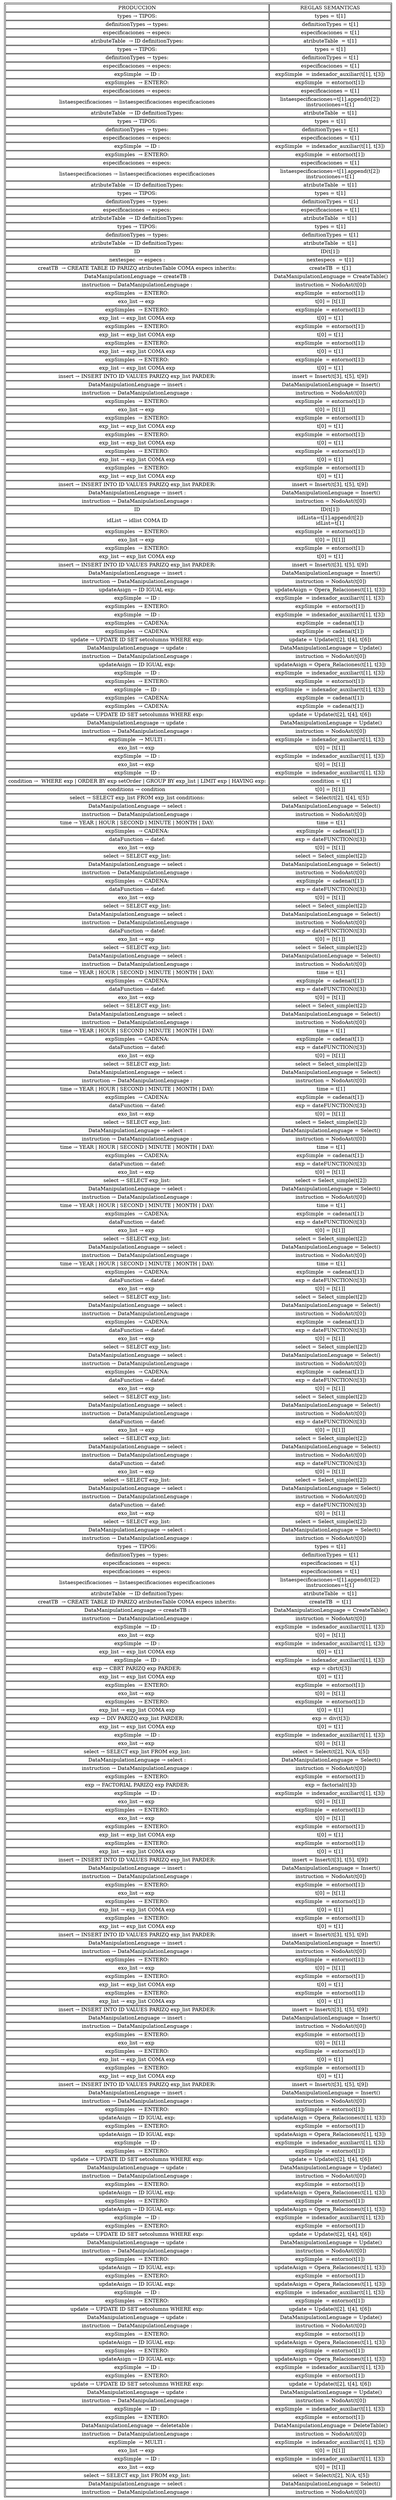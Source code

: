 digraph g {
	node [height=.1 shape=plaintext]
	table [label=<<TABLE><TR><TD>PRODUCCION</TD><TD>REGLAS SEMANTICAS</TD></TR><TR> 
 <TD> types → TIPOS: </TD> 
 <TD> types = t[1] </TD> 
 </TR> 
<TR> 
 <TD> definitionTypes → types: </TD> 
 <TD> definitionTypes = t[1] </TD> 
 </TR> 
<TR> 
 <TD> especificaciones → especs: </TD> 
 <TD> especificaciones = t[1] </TD> 
 </TR> 
<TR> 
 <TD> atributeTable  → ID definitionTypes: </TD> 
 <TD> atributeTable  = t[1] </TD> 
 </TR> 
<TR> 
 <TD> types → TIPOS: </TD> 
 <TD> types = t[1] </TD> 
 </TR> 
<TR> 
 <TD> definitionTypes → types: </TD> 
 <TD> definitionTypes = t[1] </TD> 
 </TR> 
<TR> 
 <TD> especificaciones → especs: </TD> 
 <TD> especificaciones = t[1] </TD> 
 </TR> 
<TR> 
 <TD> expSimple  → ID : </TD> 
 <TD> expSimple  = indexador_auxiliar(t[1], t[3]) </TD> 
 </TR> 
<TR> 
 <TD> expSimples  → ENTERO: </TD> 
 <TD> expSimple  = entorno(t[1]) </TD> 
 </TR> 
<TR> 
 <TD> especificaciones → especs: </TD> 
 <TD> especificaciones = t[1] </TD> 
 </TR> 
<TR><TD> listaespecificaciones → listaespecificaciones especificaciones </TD><TD> listaespecificaciones=t[1].append(t[2]) <BR/> instrucciones=t[1] </TD></TR><TR> 
 <TD> atributeTable  → ID definitionTypes: </TD> 
 <TD> atributeTable  = t[1] </TD> 
 </TR> 
<TR> 
 <TD> types → TIPOS: </TD> 
 <TD> types = t[1] </TD> 
 </TR> 
<TR> 
 <TD> definitionTypes → types: </TD> 
 <TD> definitionTypes = t[1] </TD> 
 </TR> 
<TR> 
 <TD> especificaciones → especs: </TD> 
 <TD> especificaciones = t[1] </TD> 
 </TR> 
<TR> 
 <TD> expSimple  → ID : </TD> 
 <TD> expSimple  = indexador_auxiliar(t[1], t[3]) </TD> 
 </TR> 
<TR> 
 <TD> expSimples  → ENTERO: </TD> 
 <TD> expSimple  = entorno(t[1]) </TD> 
 </TR> 
<TR> 
 <TD> especificaciones → especs: </TD> 
 <TD> especificaciones = t[1] </TD> 
 </TR> 
<TR><TD> listaespecificaciones → listaespecificaciones especificaciones </TD><TD> listaespecificaciones=t[1].append(t[2]) <BR/> instrucciones=t[1] </TD></TR><TR> 
 <TD> atributeTable  → ID definitionTypes: </TD> 
 <TD> atributeTable  = t[1] </TD> 
 </TR> 
<TR> 
 <TD> types → TIPOS: </TD> 
 <TD> types = t[1] </TD> 
 </TR> 
<TR> 
 <TD> definitionTypes → types: </TD> 
 <TD> definitionTypes = t[1] </TD> 
 </TR> 
<TR> 
 <TD> especificaciones → especs: </TD> 
 <TD> especificaciones = t[1] </TD> 
 </TR> 
<TR> 
 <TD> atributeTable  → ID definitionTypes: </TD> 
 <TD> atributeTable  = t[1] </TD> 
 </TR> 
<TR> 
 <TD> types → TIPOS: </TD> 
 <TD> types = t[1] </TD> 
 </TR> 
<TR> 
 <TD> definitionTypes → types: </TD> 
 <TD> definitionTypes = t[1] </TD> 
 </TR> 
<TR> 
 <TD> atributeTable  → ID definitionTypes: </TD> 
 <TD> atributeTable  = t[1] </TD> 
 </TR> 

 <TR><TD> ID </TD><TD> ID(t[1]) </TD></TR><TR> 
 <TD> nextespec  → especs : </TD> 
 <TD> nextespecs  = t[1] </TD> 
 </TR> 
<TR> 
 <TD> creatTB  → CREATE TABLE ID PARIZQ atributesTable COMA especs inherits: </TD> 
 <TD> createTB  = t[1] </TD> 
 </TR> 
<TR> 
 <TD> DataManipulationLenguage → createTB : </TD> 
 <TD>  DataManipulationLenguage = CreateTable() </TD> 
 </TR> 
<TR> 
 <TD> instruction → DataManipulationLenguage : </TD> 
 <TD>  instruction = NodoAst(t[0]) </TD> 
 </TR> 
<TR> 
 <TD> expSimples  → ENTERO: </TD> 
 <TD> expSimple  = entorno(t[1]) </TD> 
 </TR> 

 <TR><TD> exo_list → exp  </TD><TD> t[0] = [t[1]] </TD> </TR> <TR> 
 <TD> expSimples  → ENTERO: </TD> 
 <TD> expSimple  = entorno(t[1]) </TD> 
 </TR> 

 <TR><TD>  exp_list → exp_list COMA exp  </TD><TD> t[0] = t[1] </TD> </TR> <TR> 
 <TD> expSimples  → ENTERO: </TD> 
 <TD> expSimple  = entorno(t[1]) </TD> 
 </TR> 

 <TR><TD>  exp_list → exp_list COMA exp  </TD><TD> t[0] = t[1] </TD> </TR> <TR> 
 <TD> expSimples  → ENTERO: </TD> 
 <TD> expSimple  = entorno(t[1]) </TD> 
 </TR> 

 <TR><TD>  exp_list → exp_list COMA exp  </TD><TD> t[0] = t[1] </TD> </TR> <TR> 
 <TD> expSimples  → ENTERO: </TD> 
 <TD> expSimple  = entorno(t[1]) </TD> 
 </TR> 

 <TR><TD>  exp_list → exp_list COMA exp  </TD><TD> t[0] = t[1] </TD> </TR> <TR> 
 <TD> insert → INSERT INTO ID VALUES PARIZQ exp_list PARDER: </TD> 
 <TD> insert = Insert(t[3], t[5], t[9]) </TD> 
 </TR> 
<TR> 
 <TD> DataManipulationLenguage → insert : </TD> 
 <TD>  DataManipulationLenguage = Insert() </TD> 
 </TR> 
<TR> 
 <TD> instruction → DataManipulationLenguage : </TD> 
 <TD>  instruction = NodoAst(t[0]) </TD> 
 </TR> 
<TR> 
 <TD> expSimples  → ENTERO: </TD> 
 <TD> expSimple  = entorno(t[1]) </TD> 
 </TR> 

 <TR><TD> exo_list → exp  </TD><TD> t[0] = [t[1]] </TD> </TR> <TR> 
 <TD> expSimples  → ENTERO: </TD> 
 <TD> expSimple  = entorno(t[1]) </TD> 
 </TR> 

 <TR><TD>  exp_list → exp_list COMA exp  </TD><TD> t[0] = t[1] </TD> </TR> <TR> 
 <TD> expSimples  → ENTERO: </TD> 
 <TD> expSimple  = entorno(t[1]) </TD> 
 </TR> 

 <TR><TD>  exp_list → exp_list COMA exp  </TD><TD> t[0] = t[1] </TD> </TR> <TR> 
 <TD> expSimples  → ENTERO: </TD> 
 <TD> expSimple  = entorno(t[1]) </TD> 
 </TR> 

 <TR><TD>  exp_list → exp_list COMA exp  </TD><TD> t[0] = t[1] </TD> </TR> <TR> 
 <TD> expSimples  → ENTERO: </TD> 
 <TD> expSimple  = entorno(t[1]) </TD> 
 </TR> 

 <TR><TD>  exp_list → exp_list COMA exp  </TD><TD> t[0] = t[1] </TD> </TR> <TR> 
 <TD> insert → INSERT INTO ID VALUES PARIZQ exp_list PARDER: </TD> 
 <TD> insert = Insert(t[3], t[5], t[9]) </TD> 
 </TR> 
<TR> 
 <TD> DataManipulationLenguage → insert : </TD> 
 <TD>  DataManipulationLenguage = Insert() </TD> 
 </TR> 
<TR> 
 <TD> instruction → DataManipulationLenguage : </TD> 
 <TD>  instruction = NodoAst(t[0]) </TD> 
 </TR> 

 <TR><TD> ID </TD><TD> ID(t[1]) </TD></TR><TR><TD> idList → idlist COMA ID </TD><TD> iidLista=t[1].append(t[2]) <BR/> idList=t[1] </TD></TR><TR> 
 <TD> expSimples  → ENTERO: </TD> 
 <TD> expSimple  = entorno(t[1]) </TD> 
 </TR> 

 <TR><TD> exo_list → exp  </TD><TD> t[0] = [t[1]] </TD> </TR> <TR> 
 <TD> expSimples  → ENTERO: </TD> 
 <TD> expSimple  = entorno(t[1]) </TD> 
 </TR> 

 <TR><TD>  exp_list → exp_list COMA exp  </TD><TD> t[0] = t[1] </TD> </TR> <TR> 
 <TD> insert → INSERT INTO ID VALUES PARIZQ exp_list PARDER: </TD> 
 <TD> insert = Insert(t[3], t[5], t[9]) </TD> 
 </TR> 
<TR> 
 <TD> DataManipulationLenguage → insert : </TD> 
 <TD>  DataManipulationLenguage = Insert() </TD> 
 </TR> 
<TR> 
 <TD> instruction → DataManipulationLenguage : </TD> 
 <TD>  instruction = NodoAst(t[0]) </TD> 
 </TR> 
<TR> 
 <TD> updateAsign → ID IGUAL exp: </TD> 
 <TD> updateAsign = Opera_Relaciones(t[1], t[3]) </TD> 
 </TR> 
<TR> 
 <TD> expSimple  → ID : </TD> 
 <TD> expSimple  = indexador_auxiliar(t[1], t[3]) </TD> 
 </TR> 
<TR> 
 <TD> expSimples  → ENTERO: </TD> 
 <TD> expSimple  = entorno(t[1]) </TD> 
 </TR> 
<TR> 
 <TD> expSimple  → ID : </TD> 
 <TD> expSimple  = indexador_auxiliar(t[1], t[3]) </TD> 
 </TR> 
<TR> 
 <TD> expSimples  → CADENA: </TD> 
 <TD> expSimple  = cadena(t[1]) </TD> 
 </TR> 
<TR> 
 <TD> expSimples  → CADENA: </TD> 
 <TD> expSimple  = cadena(t[1]) </TD> 
 </TR> 
<TR> 
 <TD> update → UPDATE ID SET setcolumns WHERE exp: </TD> 
 <TD> update = Update(t[2], t[4], t[6]) </TD> 
 </TR> 
<TR> 
 <TD> DataManipulationLenguage → update : </TD> 
 <TD>  DataManipulationLenguage = Update() </TD> 
 </TR> 
<TR> 
 <TD> instruction → DataManipulationLenguage : </TD> 
 <TD>  instruction = NodoAst(t[0]) </TD> 
 </TR> 
<TR> 
 <TD> updateAsign → ID IGUAL exp: </TD> 
 <TD> updateAsign = Opera_Relaciones(t[1], t[3]) </TD> 
 </TR> 
<TR> 
 <TD> expSimple  → ID : </TD> 
 <TD> expSimple  = indexador_auxiliar(t[1], t[3]) </TD> 
 </TR> 
<TR> 
 <TD> expSimples  → ENTERO: </TD> 
 <TD> expSimple  = entorno(t[1]) </TD> 
 </TR> 
<TR> 
 <TD> expSimple  → ID : </TD> 
 <TD> expSimple  = indexador_auxiliar(t[1], t[3]) </TD> 
 </TR> 
<TR> 
 <TD> expSimples  → CADENA: </TD> 
 <TD> expSimple  = cadena(t[1]) </TD> 
 </TR> 
<TR> 
 <TD> expSimples  → CADENA: </TD> 
 <TD> expSimple  = cadena(t[1]) </TD> 
 </TR> 
<TR> 
 <TD> update → UPDATE ID SET setcolumns WHERE exp: </TD> 
 <TD> update = Update(t[2], t[4], t[6]) </TD> 
 </TR> 
<TR> 
 <TD> DataManipulationLenguage → update : </TD> 
 <TD>  DataManipulationLenguage = Update() </TD> 
 </TR> 
<TR> 
 <TD> instruction → DataManipulationLenguage : </TD> 
 <TD>  instruction = NodoAst(t[0]) </TD> 
 </TR> 
<TR> 
 <TD> expSimple  → MULTI : </TD> 
 <TD> expSimple  = indexador_auxiliar(t[1], t[3]) </TD> 
 </TR> 

 <TR><TD> exo_list → exp  </TD><TD> t[0] = [t[1]] </TD> </TR> <TR> 
 <TD> expSimple  → ID : </TD> 
 <TD> expSimple  = indexador_auxiliar(t[1], t[3]) </TD> 
 </TR> 

 <TR><TD> exo_list → exp  </TD><TD> t[0] = [t[1]] </TD> </TR> <TR> 
 <TD> expSimple  → ID : </TD> 
 <TD> expSimple  = indexador_auxiliar(t[1], t[3]) </TD> 
 </TR> 
<TR> 
 <TD> condition →  WHERE exp | ORDER BY exp setOrder | GROUP BY exp_list | LIMIT exp | HAVING exp: </TD> 
 <TD>  condition = t[1] </TD> 
 </TR> 

 <TR><TD> conditions → condition  </TD><TD> t[0] = [t[1]] </TD> </TR> <TR> 
 <TD> select → SELECT exp_list FROM exp_list conditions: </TD> 
 <TD>  select = Select(t[2], t[4], t[5]) </TD> 
 </TR> 
<TR> 
 <TD> DataManipulationLenguage → select : </TD> 
 <TD>  DataManipulationLenguage = Select() </TD> 
 </TR> 
<TR> 
 <TD> instruction → DataManipulationLenguage : </TD> 
 <TD>  instruction = NodoAst(t[0]) </TD> 
 </TR> 
<TR> 
 <TD> time → YEAR | HOUR | SECOND | MINUTE | MONTH | DAY: </TD> 
 <TD>  time = t[1] </TD> 
 </TR> 
<TR> 
 <TD> expSimples  → CADENA: </TD> 
 <TD> expSimple  = cadena(t[1]) </TD> 
 </TR> 
<TR> 
 <TD> dataFunction → datef: </TD> 
 <TD>  exp = dateFUNCTION(t[3]) </TD> 
 </TR> 

 <TR><TD> exo_list → exp  </TD><TD> t[0] = [t[1]] </TD> </TR> <TR> 
 <TD> select → SELECT exp_list: </TD> 
 <TD>  select = Select_simple(t[2]) </TD> 
 </TR> 
<TR> 
 <TD> DataManipulationLenguage → select : </TD> 
 <TD>  DataManipulationLenguage = Select() </TD> 
 </TR> 
<TR> 
 <TD> instruction → DataManipulationLenguage : </TD> 
 <TD>  instruction = NodoAst(t[0]) </TD> 
 </TR> 
<TR> 
 <TD> expSimples  → CADENA: </TD> 
 <TD> expSimple  = cadena(t[1]) </TD> 
 </TR> 
<TR> 
 <TD> dataFunction → datef: </TD> 
 <TD>  exp = dateFUNCTION(t[3]) </TD> 
 </TR> 

 <TR><TD> exo_list → exp  </TD><TD> t[0] = [t[1]] </TD> </TR> <TR> 
 <TD> select → SELECT exp_list: </TD> 
 <TD>  select = Select_simple(t[2]) </TD> 
 </TR> 
<TR> 
 <TD> DataManipulationLenguage → select : </TD> 
 <TD>  DataManipulationLenguage = Select() </TD> 
 </TR> 
<TR> 
 <TD> instruction → DataManipulationLenguage : </TD> 
 <TD>  instruction = NodoAst(t[0]) </TD> 
 </TR> 
<TR> 
 <TD> dataFunction → datef: </TD> 
 <TD>  exp = dateFUNCTION(t[3]) </TD> 
 </TR> 

 <TR><TD> exo_list → exp  </TD><TD> t[0] = [t[1]] </TD> </TR> <TR> 
 <TD> select → SELECT exp_list: </TD> 
 <TD>  select = Select_simple(t[2]) </TD> 
 </TR> 
<TR> 
 <TD> DataManipulationLenguage → select : </TD> 
 <TD>  DataManipulationLenguage = Select() </TD> 
 </TR> 
<TR> 
 <TD> instruction → DataManipulationLenguage : </TD> 
 <TD>  instruction = NodoAst(t[0]) </TD> 
 </TR> 
<TR> 
 <TD> time → YEAR | HOUR | SECOND | MINUTE | MONTH | DAY: </TD> 
 <TD>  time = t[1] </TD> 
 </TR> 
<TR> 
 <TD> expSimples  → CADENA: </TD> 
 <TD> expSimple  = cadena(t[1]) </TD> 
 </TR> 
<TR> 
 <TD> dataFunction → datef: </TD> 
 <TD>  exp = dateFUNCTION(t[3]) </TD> 
 </TR> 

 <TR><TD> exo_list → exp  </TD><TD> t[0] = [t[1]] </TD> </TR> <TR> 
 <TD> select → SELECT exp_list: </TD> 
 <TD>  select = Select_simple(t[2]) </TD> 
 </TR> 
<TR> 
 <TD> DataManipulationLenguage → select : </TD> 
 <TD>  DataManipulationLenguage = Select() </TD> 
 </TR> 
<TR> 
 <TD> instruction → DataManipulationLenguage : </TD> 
 <TD>  instruction = NodoAst(t[0]) </TD> 
 </TR> 
<TR> 
 <TD> time → YEAR | HOUR | SECOND | MINUTE | MONTH | DAY: </TD> 
 <TD>  time = t[1] </TD> 
 </TR> 
<TR> 
 <TD> expSimples  → CADENA: </TD> 
 <TD> expSimple  = cadena(t[1]) </TD> 
 </TR> 
<TR> 
 <TD> dataFunction → datef: </TD> 
 <TD>  exp = dateFUNCTION(t[3]) </TD> 
 </TR> 

 <TR><TD> exo_list → exp  </TD><TD> t[0] = [t[1]] </TD> </TR> <TR> 
 <TD> select → SELECT exp_list: </TD> 
 <TD>  select = Select_simple(t[2]) </TD> 
 </TR> 
<TR> 
 <TD> DataManipulationLenguage → select : </TD> 
 <TD>  DataManipulationLenguage = Select() </TD> 
 </TR> 
<TR> 
 <TD> instruction → DataManipulationLenguage : </TD> 
 <TD>  instruction = NodoAst(t[0]) </TD> 
 </TR> 
<TR> 
 <TD> time → YEAR | HOUR | SECOND | MINUTE | MONTH | DAY: </TD> 
 <TD>  time = t[1] </TD> 
 </TR> 
<TR> 
 <TD> expSimples  → CADENA: </TD> 
 <TD> expSimple  = cadena(t[1]) </TD> 
 </TR> 
<TR> 
 <TD> dataFunction → datef: </TD> 
 <TD>  exp = dateFUNCTION(t[3]) </TD> 
 </TR> 

 <TR><TD> exo_list → exp  </TD><TD> t[0] = [t[1]] </TD> </TR> <TR> 
 <TD> select → SELECT exp_list: </TD> 
 <TD>  select = Select_simple(t[2]) </TD> 
 </TR> 
<TR> 
 <TD> DataManipulationLenguage → select : </TD> 
 <TD>  DataManipulationLenguage = Select() </TD> 
 </TR> 
<TR> 
 <TD> instruction → DataManipulationLenguage : </TD> 
 <TD>  instruction = NodoAst(t[0]) </TD> 
 </TR> 
<TR> 
 <TD> time → YEAR | HOUR | SECOND | MINUTE | MONTH | DAY: </TD> 
 <TD>  time = t[1] </TD> 
 </TR> 
<TR> 
 <TD> expSimples  → CADENA: </TD> 
 <TD> expSimple  = cadena(t[1]) </TD> 
 </TR> 
<TR> 
 <TD> dataFunction → datef: </TD> 
 <TD>  exp = dateFUNCTION(t[3]) </TD> 
 </TR> 

 <TR><TD> exo_list → exp  </TD><TD> t[0] = [t[1]] </TD> </TR> <TR> 
 <TD> select → SELECT exp_list: </TD> 
 <TD>  select = Select_simple(t[2]) </TD> 
 </TR> 
<TR> 
 <TD> DataManipulationLenguage → select : </TD> 
 <TD>  DataManipulationLenguage = Select() </TD> 
 </TR> 
<TR> 
 <TD> instruction → DataManipulationLenguage : </TD> 
 <TD>  instruction = NodoAst(t[0]) </TD> 
 </TR> 
<TR> 
 <TD> time → YEAR | HOUR | SECOND | MINUTE | MONTH | DAY: </TD> 
 <TD>  time = t[1] </TD> 
 </TR> 
<TR> 
 <TD> expSimples  → CADENA: </TD> 
 <TD> expSimple  = cadena(t[1]) </TD> 
 </TR> 
<TR> 
 <TD> dataFunction → datef: </TD> 
 <TD>  exp = dateFUNCTION(t[3]) </TD> 
 </TR> 

 <TR><TD> exo_list → exp  </TD><TD> t[0] = [t[1]] </TD> </TR> <TR> 
 <TD> select → SELECT exp_list: </TD> 
 <TD>  select = Select_simple(t[2]) </TD> 
 </TR> 
<TR> 
 <TD> DataManipulationLenguage → select : </TD> 
 <TD>  DataManipulationLenguage = Select() </TD> 
 </TR> 
<TR> 
 <TD> instruction → DataManipulationLenguage : </TD> 
 <TD>  instruction = NodoAst(t[0]) </TD> 
 </TR> 
<TR> 
 <TD> time → YEAR | HOUR | SECOND | MINUTE | MONTH | DAY: </TD> 
 <TD>  time = t[1] </TD> 
 </TR> 
<TR> 
 <TD> expSimples  → CADENA: </TD> 
 <TD> expSimple  = cadena(t[1]) </TD> 
 </TR> 
<TR> 
 <TD> dataFunction → datef: </TD> 
 <TD>  exp = dateFUNCTION(t[3]) </TD> 
 </TR> 

 <TR><TD> exo_list → exp  </TD><TD> t[0] = [t[1]] </TD> </TR> <TR> 
 <TD> select → SELECT exp_list: </TD> 
 <TD>  select = Select_simple(t[2]) </TD> 
 </TR> 
<TR> 
 <TD> DataManipulationLenguage → select : </TD> 
 <TD>  DataManipulationLenguage = Select() </TD> 
 </TR> 
<TR> 
 <TD> instruction → DataManipulationLenguage : </TD> 
 <TD>  instruction = NodoAst(t[0]) </TD> 
 </TR> 
<TR> 
 <TD> expSimples  → CADENA: </TD> 
 <TD> expSimple  = cadena(t[1]) </TD> 
 </TR> 
<TR> 
 <TD> dataFunction → datef: </TD> 
 <TD>  exp = dateFUNCTION(t[3]) </TD> 
 </TR> 

 <TR><TD> exo_list → exp  </TD><TD> t[0] = [t[1]] </TD> </TR> <TR> 
 <TD> select → SELECT exp_list: </TD> 
 <TD>  select = Select_simple(t[2]) </TD> 
 </TR> 
<TR> 
 <TD> DataManipulationLenguage → select : </TD> 
 <TD>  DataManipulationLenguage = Select() </TD> 
 </TR> 
<TR> 
 <TD> instruction → DataManipulationLenguage : </TD> 
 <TD>  instruction = NodoAst(t[0]) </TD> 
 </TR> 
<TR> 
 <TD> expSimples  → CADENA: </TD> 
 <TD> expSimple  = cadena(t[1]) </TD> 
 </TR> 
<TR> 
 <TD> dataFunction → datef: </TD> 
 <TD>  exp = dateFUNCTION(t[3]) </TD> 
 </TR> 

 <TR><TD> exo_list → exp  </TD><TD> t[0] = [t[1]] </TD> </TR> <TR> 
 <TD> select → SELECT exp_list: </TD> 
 <TD>  select = Select_simple(t[2]) </TD> 
 </TR> 
<TR> 
 <TD> DataManipulationLenguage → select : </TD> 
 <TD>  DataManipulationLenguage = Select() </TD> 
 </TR> 
<TR> 
 <TD> instruction → DataManipulationLenguage : </TD> 
 <TD>  instruction = NodoAst(t[0]) </TD> 
 </TR> 
<TR> 
 <TD> dataFunction → datef: </TD> 
 <TD>  exp = dateFUNCTION(t[3]) </TD> 
 </TR> 

 <TR><TD> exo_list → exp  </TD><TD> t[0] = [t[1]] </TD> </TR> <TR> 
 <TD> select → SELECT exp_list: </TD> 
 <TD>  select = Select_simple(t[2]) </TD> 
 </TR> 
<TR> 
 <TD> DataManipulationLenguage → select : </TD> 
 <TD>  DataManipulationLenguage = Select() </TD> 
 </TR> 
<TR> 
 <TD> instruction → DataManipulationLenguage : </TD> 
 <TD>  instruction = NodoAst(t[0]) </TD> 
 </TR> 
<TR> 
 <TD> dataFunction → datef: </TD> 
 <TD>  exp = dateFUNCTION(t[3]) </TD> 
 </TR> 

 <TR><TD> exo_list → exp  </TD><TD> t[0] = [t[1]] </TD> </TR> <TR> 
 <TD> select → SELECT exp_list: </TD> 
 <TD>  select = Select_simple(t[2]) </TD> 
 </TR> 
<TR> 
 <TD> DataManipulationLenguage → select : </TD> 
 <TD>  DataManipulationLenguage = Select() </TD> 
 </TR> 
<TR> 
 <TD> instruction → DataManipulationLenguage : </TD> 
 <TD>  instruction = NodoAst(t[0]) </TD> 
 </TR> 
<TR> 
 <TD> dataFunction → datef: </TD> 
 <TD>  exp = dateFUNCTION(t[3]) </TD> 
 </TR> 

 <TR><TD> exo_list → exp  </TD><TD> t[0] = [t[1]] </TD> </TR> <TR> 
 <TD> select → SELECT exp_list: </TD> 
 <TD>  select = Select_simple(t[2]) </TD> 
 </TR> 
<TR> 
 <TD> DataManipulationLenguage → select : </TD> 
 <TD>  DataManipulationLenguage = Select() </TD> 
 </TR> 
<TR> 
 <TD> instruction → DataManipulationLenguage : </TD> 
 <TD>  instruction = NodoAst(t[0]) </TD> 
 </TR> 
<TR> 
 <TD> types → TIPOS: </TD> 
 <TD> types = t[1] </TD> 
 </TR> 
<TR> 
 <TD> definitionTypes → types: </TD> 
 <TD> definitionTypes = t[1] </TD> 
 </TR> 
<TR> 
 <TD> especificaciones → especs: </TD> 
 <TD> especificaciones = t[1] </TD> 
 </TR> 
<TR> 
 <TD> especificaciones → especs: </TD> 
 <TD> especificaciones = t[1] </TD> 
 </TR> 
<TR><TD> listaespecificaciones → listaespecificaciones especificaciones </TD><TD> listaespecificaciones=t[1].append(t[2]) <BR/> instrucciones=t[1] </TD></TR><TR> 
 <TD> atributeTable  → ID definitionTypes: </TD> 
 <TD> atributeTable  = t[1] </TD> 
 </TR> 
<TR> 
 <TD> creatTB  → CREATE TABLE ID PARIZQ atributesTable COMA especs inherits: </TD> 
 <TD> createTB  = t[1] </TD> 
 </TR> 
<TR> 
 <TD> DataManipulationLenguage → createTB : </TD> 
 <TD>  DataManipulationLenguage = CreateTable() </TD> 
 </TR> 
<TR> 
 <TD> instruction → DataManipulationLenguage : </TD> 
 <TD>  instruction = NodoAst(t[0]) </TD> 
 </TR> 
<TR> 
 <TD> expSimple  → ID : </TD> 
 <TD> expSimple  = indexador_auxiliar(t[1], t[3]) </TD> 
 </TR> 

 <TR><TD> exo_list → exp  </TD><TD> t[0] = [t[1]] </TD> </TR> <TR> 
 <TD> expSimple  → ID : </TD> 
 <TD> expSimple  = indexador_auxiliar(t[1], t[3]) </TD> 
 </TR> 

 <TR><TD>  exp_list → exp_list COMA exp  </TD><TD> t[0] = t[1] </TD> </TR> <TR> 
 <TD> expSimple  → ID : </TD> 
 <TD> expSimple  = indexador_auxiliar(t[1], t[3]) </TD> 
 </TR> 
<TR> 
 <TD> exp → CBRT PARIZQ exp PARDER: </TD> 
 <TD>  exp = cbrt(t[3]) </TD> 
 </TR> 

 <TR><TD>  exp_list → exp_list COMA exp  </TD><TD> t[0] = t[1] </TD> </TR> <TR> 
 <TD> expSimples  → ENTERO: </TD> 
 <TD> expSimple  = entorno(t[1]) </TD> 
 </TR> 

 <TR><TD> exo_list → exp  </TD><TD> t[0] = [t[1]] </TD> </TR> <TR> 
 <TD> expSimples  → ENTERO: </TD> 
 <TD> expSimple  = entorno(t[1]) </TD> 
 </TR> 

 <TR><TD>  exp_list → exp_list COMA exp  </TD><TD> t[0] = t[1] </TD> </TR> <TR> 
 <TD> exp → DIV PARIZQ exp_list PARDER: </TD> 
 <TD>  exp = div(t[3]) </TD> 
 </TR> 

 <TR><TD>  exp_list → exp_list COMA exp  </TD><TD> t[0] = t[1] </TD> </TR> <TR> 
 <TD> expSimple  → ID : </TD> 
 <TD> expSimple  = indexador_auxiliar(t[1], t[3]) </TD> 
 </TR> 

 <TR><TD> exo_list → exp  </TD><TD> t[0] = [t[1]] </TD> </TR> <TR> 
 <TD> select → SELECT exp_list FROM exp_list: </TD> 
 <TD>  select = Select(t[2], N/A, t[5]) </TD> 
 </TR> 
<TR> 
 <TD> DataManipulationLenguage → select : </TD> 
 <TD>  DataManipulationLenguage = Select() </TD> 
 </TR> 
<TR> 
 <TD> instruction → DataManipulationLenguage : </TD> 
 <TD>  instruction = NodoAst(t[0]) </TD> 
 </TR> 
<TR> 
 <TD> expSimples  → ENTERO: </TD> 
 <TD> expSimple  = entorno(t[1]) </TD> 
 </TR> 
<TR> 
 <TD> exp → FACTORIAL PARIZQ exp PARDER: </TD> 
 <TD>  exp = factorial(t[3]) </TD> 
 </TR> 
<TR> 
 <TD> expSimple  → ID : </TD> 
 <TD> expSimple  = indexador_auxiliar(t[1], t[3]) </TD> 
 </TR> 

 <TR><TD> exo_list → exp  </TD><TD> t[0] = [t[1]] </TD> </TR> <TR> 
 <TD> expSimples  → ENTERO: </TD> 
 <TD> expSimple  = entorno(t[1]) </TD> 
 </TR> 

 <TR><TD> exo_list → exp  </TD><TD> t[0] = [t[1]] </TD> </TR> <TR> 
 <TD> expSimples  → ENTERO: </TD> 
 <TD> expSimple  = entorno(t[1]) </TD> 
 </TR> 

 <TR><TD>  exp_list → exp_list COMA exp  </TD><TD> t[0] = t[1] </TD> </TR> <TR> 
 <TD> expSimples  → ENTERO: </TD> 
 <TD> expSimple  = entorno(t[1]) </TD> 
 </TR> 

 <TR><TD>  exp_list → exp_list COMA exp  </TD><TD> t[0] = t[1] </TD> </TR> <TR> 
 <TD> insert → INSERT INTO ID VALUES PARIZQ exp_list PARDER: </TD> 
 <TD> insert = Insert(t[3], t[5], t[9]) </TD> 
 </TR> 
<TR> 
 <TD> DataManipulationLenguage → insert : </TD> 
 <TD>  DataManipulationLenguage = Insert() </TD> 
 </TR> 
<TR> 
 <TD> instruction → DataManipulationLenguage : </TD> 
 <TD>  instruction = NodoAst(t[0]) </TD> 
 </TR> 
<TR> 
 <TD> expSimples  → ENTERO: </TD> 
 <TD> expSimple  = entorno(t[1]) </TD> 
 </TR> 

 <TR><TD> exo_list → exp  </TD><TD> t[0] = [t[1]] </TD> </TR> <TR> 
 <TD> expSimples  → ENTERO: </TD> 
 <TD> expSimple  = entorno(t[1]) </TD> 
 </TR> 

 <TR><TD>  exp_list → exp_list COMA exp  </TD><TD> t[0] = t[1] </TD> </TR> <TR> 
 <TD> expSimples  → ENTERO: </TD> 
 <TD> expSimple  = entorno(t[1]) </TD> 
 </TR> 

 <TR><TD>  exp_list → exp_list COMA exp  </TD><TD> t[0] = t[1] </TD> </TR> <TR> 
 <TD> insert → INSERT INTO ID VALUES PARIZQ exp_list PARDER: </TD> 
 <TD> insert = Insert(t[3], t[5], t[9]) </TD> 
 </TR> 
<TR> 
 <TD> DataManipulationLenguage → insert : </TD> 
 <TD>  DataManipulationLenguage = Insert() </TD> 
 </TR> 
<TR> 
 <TD> instruction → DataManipulationLenguage : </TD> 
 <TD>  instruction = NodoAst(t[0]) </TD> 
 </TR> 
<TR> 
 <TD> expSimples  → ENTERO: </TD> 
 <TD> expSimple  = entorno(t[1]) </TD> 
 </TR> 

 <TR><TD> exo_list → exp  </TD><TD> t[0] = [t[1]] </TD> </TR> <TR> 
 <TD> expSimples  → ENTERO: </TD> 
 <TD> expSimple  = entorno(t[1]) </TD> 
 </TR> 

 <TR><TD>  exp_list → exp_list COMA exp  </TD><TD> t[0] = t[1] </TD> </TR> <TR> 
 <TD> expSimples  → ENTERO: </TD> 
 <TD> expSimple  = entorno(t[1]) </TD> 
 </TR> 

 <TR><TD>  exp_list → exp_list COMA exp  </TD><TD> t[0] = t[1] </TD> </TR> <TR> 
 <TD> insert → INSERT INTO ID VALUES PARIZQ exp_list PARDER: </TD> 
 <TD> insert = Insert(t[3], t[5], t[9]) </TD> 
 </TR> 
<TR> 
 <TD> DataManipulationLenguage → insert : </TD> 
 <TD>  DataManipulationLenguage = Insert() </TD> 
 </TR> 
<TR> 
 <TD> instruction → DataManipulationLenguage : </TD> 
 <TD>  instruction = NodoAst(t[0]) </TD> 
 </TR> 
<TR> 
 <TD> expSimples  → ENTERO: </TD> 
 <TD> expSimple  = entorno(t[1]) </TD> 
 </TR> 

 <TR><TD> exo_list → exp  </TD><TD> t[0] = [t[1]] </TD> </TR> <TR> 
 <TD> expSimples  → ENTERO: </TD> 
 <TD> expSimple  = entorno(t[1]) </TD> 
 </TR> 

 <TR><TD>  exp_list → exp_list COMA exp  </TD><TD> t[0] = t[1] </TD> </TR> <TR> 
 <TD> expSimples  → ENTERO: </TD> 
 <TD> expSimple  = entorno(t[1]) </TD> 
 </TR> 

 <TR><TD>  exp_list → exp_list COMA exp  </TD><TD> t[0] = t[1] </TD> </TR> <TR> 
 <TD> insert → INSERT INTO ID VALUES PARIZQ exp_list PARDER: </TD> 
 <TD> insert = Insert(t[3], t[5], t[9]) </TD> 
 </TR> 
<TR> 
 <TD> DataManipulationLenguage → insert : </TD> 
 <TD>  DataManipulationLenguage = Insert() </TD> 
 </TR> 
<TR> 
 <TD> instruction → DataManipulationLenguage : </TD> 
 <TD>  instruction = NodoAst(t[0]) </TD> 
 </TR> 
<TR> 
 <TD> expSimples  → ENTERO: </TD> 
 <TD> expSimple  = entorno(t[1]) </TD> 
 </TR> 
<TR> 
 <TD> updateAsign → ID IGUAL exp: </TD> 
 <TD> updateAsign = Opera_Relaciones(t[1], t[3]) </TD> 
 </TR> 
<TR> 
 <TD> expSimples  → ENTERO: </TD> 
 <TD> expSimple  = entorno(t[1]) </TD> 
 </TR> 
<TR> 
 <TD> updateAsign → ID IGUAL exp: </TD> 
 <TD> updateAsign = Opera_Relaciones(t[1], t[3]) </TD> 
 </TR> 
<TR> 
 <TD> expSimple  → ID : </TD> 
 <TD> expSimple  = indexador_auxiliar(t[1], t[3]) </TD> 
 </TR> 
<TR> 
 <TD> expSimples  → ENTERO: </TD> 
 <TD> expSimple  = entorno(t[1]) </TD> 
 </TR> 
<TR> 
 <TD> update → UPDATE ID SET setcolumns WHERE exp: </TD> 
 <TD> update = Update(t[2], t[4], t[6]) </TD> 
 </TR> 
<TR> 
 <TD> DataManipulationLenguage → update : </TD> 
 <TD>  DataManipulationLenguage = Update() </TD> 
 </TR> 
<TR> 
 <TD> instruction → DataManipulationLenguage : </TD> 
 <TD>  instruction = NodoAst(t[0]) </TD> 
 </TR> 
<TR> 
 <TD> expSimples  → ENTERO: </TD> 
 <TD> expSimple  = entorno(t[1]) </TD> 
 </TR> 
<TR> 
 <TD> updateAsign → ID IGUAL exp: </TD> 
 <TD> updateAsign = Opera_Relaciones(t[1], t[3]) </TD> 
 </TR> 
<TR> 
 <TD> expSimples  → ENTERO: </TD> 
 <TD> expSimple  = entorno(t[1]) </TD> 
 </TR> 
<TR> 
 <TD> updateAsign → ID IGUAL exp: </TD> 
 <TD> updateAsign = Opera_Relaciones(t[1], t[3]) </TD> 
 </TR> 
<TR> 
 <TD> expSimple  → ID : </TD> 
 <TD> expSimple  = indexador_auxiliar(t[1], t[3]) </TD> 
 </TR> 
<TR> 
 <TD> expSimples  → ENTERO: </TD> 
 <TD> expSimple  = entorno(t[1]) </TD> 
 </TR> 
<TR> 
 <TD> update → UPDATE ID SET setcolumns WHERE exp: </TD> 
 <TD> update = Update(t[2], t[4], t[6]) </TD> 
 </TR> 
<TR> 
 <TD> DataManipulationLenguage → update : </TD> 
 <TD>  DataManipulationLenguage = Update() </TD> 
 </TR> 
<TR> 
 <TD> instruction → DataManipulationLenguage : </TD> 
 <TD>  instruction = NodoAst(t[0]) </TD> 
 </TR> 
<TR> 
 <TD> expSimples  → ENTERO: </TD> 
 <TD> expSimple  = entorno(t[1]) </TD> 
 </TR> 
<TR> 
 <TD> updateAsign → ID IGUAL exp: </TD> 
 <TD> updateAsign = Opera_Relaciones(t[1], t[3]) </TD> 
 </TR> 
<TR> 
 <TD> expSimples  → ENTERO: </TD> 
 <TD> expSimple  = entorno(t[1]) </TD> 
 </TR> 
<TR> 
 <TD> updateAsign → ID IGUAL exp: </TD> 
 <TD> updateAsign = Opera_Relaciones(t[1], t[3]) </TD> 
 </TR> 
<TR> 
 <TD> expSimple  → ID : </TD> 
 <TD> expSimple  = indexador_auxiliar(t[1], t[3]) </TD> 
 </TR> 
<TR> 
 <TD> expSimples  → ENTERO: </TD> 
 <TD> expSimple  = entorno(t[1]) </TD> 
 </TR> 
<TR> 
 <TD> update → UPDATE ID SET setcolumns WHERE exp: </TD> 
 <TD> update = Update(t[2], t[4], t[6]) </TD> 
 </TR> 
<TR> 
 <TD> DataManipulationLenguage → update : </TD> 
 <TD>  DataManipulationLenguage = Update() </TD> 
 </TR> 
<TR> 
 <TD> instruction → DataManipulationLenguage : </TD> 
 <TD>  instruction = NodoAst(t[0]) </TD> 
 </TR> 
<TR> 
 <TD> expSimples  → ENTERO: </TD> 
 <TD> expSimple  = entorno(t[1]) </TD> 
 </TR> 
<TR> 
 <TD> updateAsign → ID IGUAL exp: </TD> 
 <TD> updateAsign = Opera_Relaciones(t[1], t[3]) </TD> 
 </TR> 
<TR> 
 <TD> expSimples  → ENTERO: </TD> 
 <TD> expSimple  = entorno(t[1]) </TD> 
 </TR> 
<TR> 
 <TD> updateAsign → ID IGUAL exp: </TD> 
 <TD> updateAsign = Opera_Relaciones(t[1], t[3]) </TD> 
 </TR> 
<TR> 
 <TD> expSimple  → ID : </TD> 
 <TD> expSimple  = indexador_auxiliar(t[1], t[3]) </TD> 
 </TR> 
<TR> 
 <TD> expSimples  → ENTERO: </TD> 
 <TD> expSimple  = entorno(t[1]) </TD> 
 </TR> 
<TR> 
 <TD> update → UPDATE ID SET setcolumns WHERE exp: </TD> 
 <TD> update = Update(t[2], t[4], t[6]) </TD> 
 </TR> 
<TR> 
 <TD> DataManipulationLenguage → update : </TD> 
 <TD>  DataManipulationLenguage = Update() </TD> 
 </TR> 
<TR> 
 <TD> instruction → DataManipulationLenguage : </TD> 
 <TD>  instruction = NodoAst(t[0]) </TD> 
 </TR> 
<TR> 
 <TD> expSimple  → ID : </TD> 
 <TD> expSimple  = indexador_auxiliar(t[1], t[3]) </TD> 
 </TR> 
<TR> 
 <TD> expSimples  → ENTERO: </TD> 
 <TD> expSimple  = entorno(t[1]) </TD> 
 </TR> 
<TR> 
 <TD> DataManipulationLenguage → deletetable : </TD> 
 <TD>  DataManipulationLenguage = DeleteTable() </TD> 
 </TR> 
<TR> 
 <TD> instruction → DataManipulationLenguage : </TD> 
 <TD>  instruction = NodoAst(t[0]) </TD> 
 </TR> 
<TR> 
 <TD> expSimple  → MULTI : </TD> 
 <TD> expSimple  = indexador_auxiliar(t[1], t[3]) </TD> 
 </TR> 

 <TR><TD> exo_list → exp  </TD><TD> t[0] = [t[1]] </TD> </TR> <TR> 
 <TD> expSimple  → ID : </TD> 
 <TD> expSimple  = indexador_auxiliar(t[1], t[3]) </TD> 
 </TR> 

 <TR><TD> exo_list → exp  </TD><TD> t[0] = [t[1]] </TD> </TR> <TR> 
 <TD> select → SELECT exp_list FROM exp_list: </TD> 
 <TD>  select = Select(t[2], N/A, t[5]) </TD> 
 </TR> 
<TR> 
 <TD> DataManipulationLenguage → select : </TD> 
 <TD>  DataManipulationLenguage = Select() </TD> 
 </TR> 
<TR> 
 <TD> instruction → DataManipulationLenguage : </TD> 
 <TD>  instruction = NodoAst(t[0]) </TD> 
 </TR> 
</TABLE>>]
}
